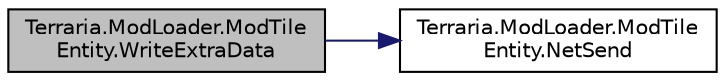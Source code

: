 digraph "Terraria.ModLoader.ModTileEntity.WriteExtraData"
{
 // LATEX_PDF_SIZE
  edge [fontname="Helvetica",fontsize="10",labelfontname="Helvetica",labelfontsize="10"];
  node [fontname="Helvetica",fontsize="10",shape=record];
  rankdir="LR";
  Node1 [label="Terraria.ModLoader.ModTile\lEntity.WriteExtraData",height=0.2,width=0.4,color="black", fillcolor="grey75", style="filled", fontcolor="black",tooltip="Don't use this. It is included only for completion's sake."];
  Node1 -> Node2 [color="midnightblue",fontsize="10",style="solid",fontname="Helvetica"];
  Node2 [label="Terraria.ModLoader.ModTile\lEntity.NetSend",height=0.2,width=0.4,color="black", fillcolor="white", style="filled",URL="$class_terraria_1_1_mod_loader_1_1_mod_tile_entity.html#af72445c1a6b7107ba6d446e9a99df6d4",tooltip="Allows you to send custom data for this tile entity between client and server. This is called on the ..."];
}
